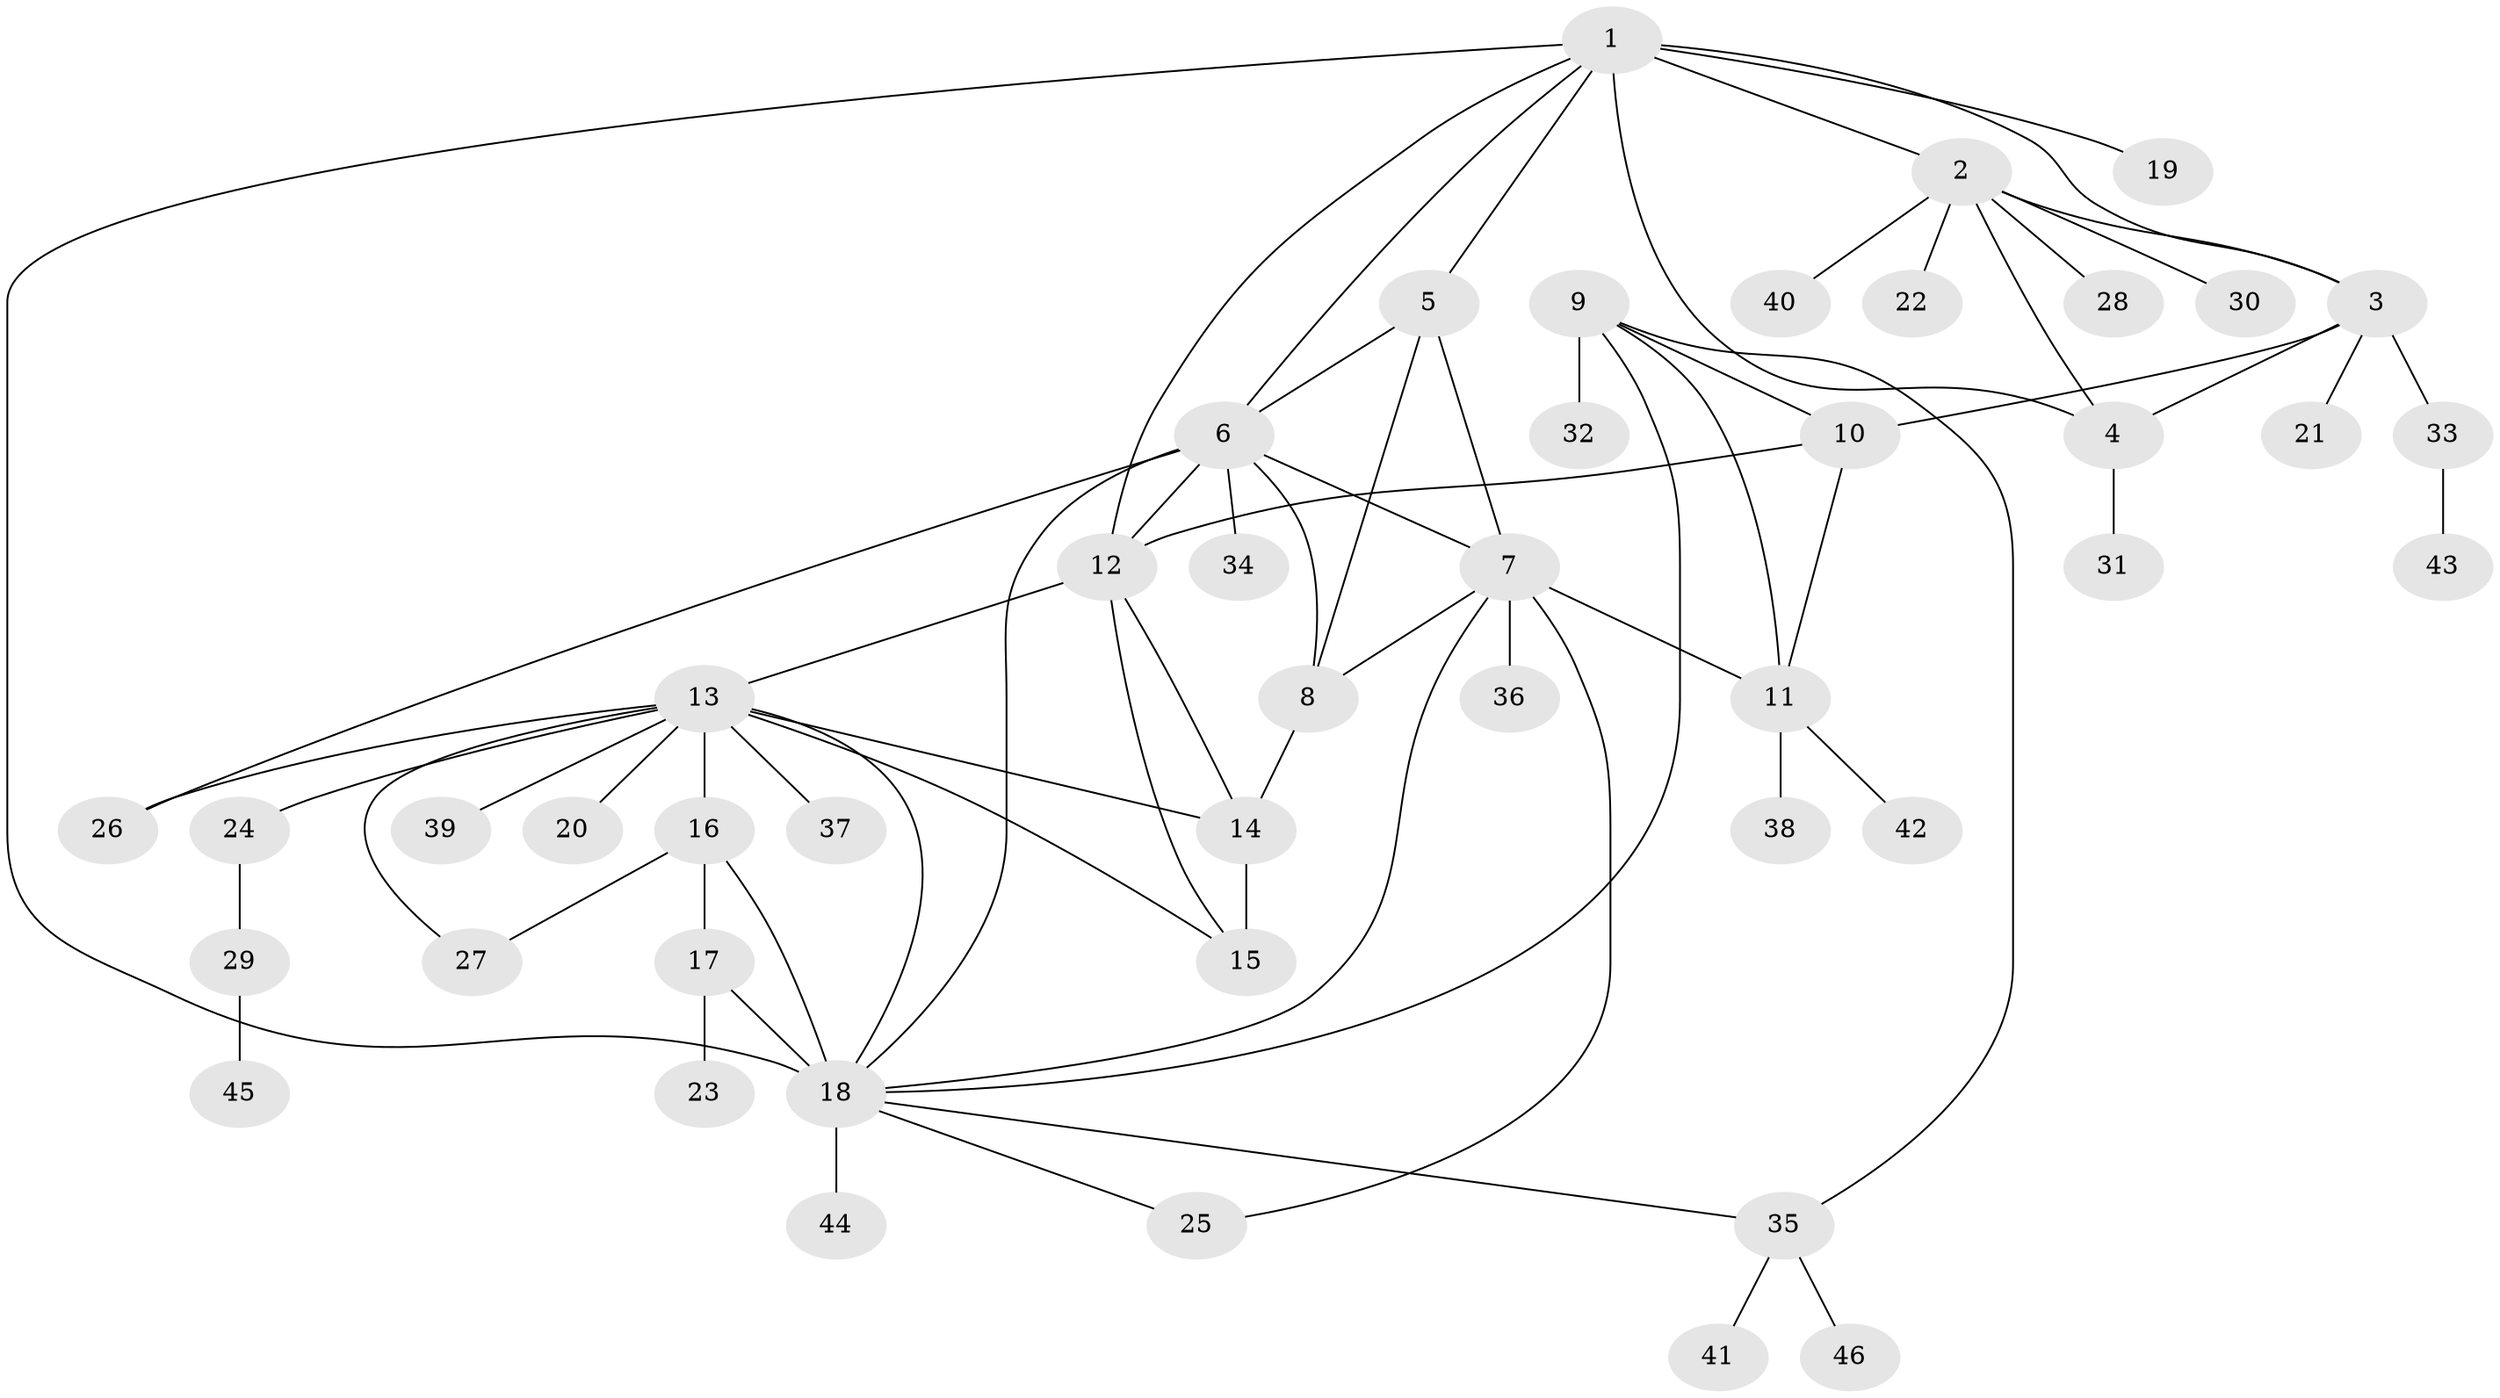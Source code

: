 // original degree distribution, {9: 0.02197802197802198, 8: 0.04395604395604396, 7: 0.03296703296703297, 5: 0.054945054945054944, 4: 0.01098901098901099, 11: 0.01098901098901099, 3: 0.06593406593406594, 6: 0.01098901098901099, 12: 0.01098901098901099, 10: 0.01098901098901099, 1: 0.5384615384615384, 2: 0.18681318681318682}
// Generated by graph-tools (version 1.1) at 2025/37/03/09/25 02:37:46]
// undirected, 46 vertices, 70 edges
graph export_dot {
graph [start="1"]
  node [color=gray90,style=filled];
  1;
  2;
  3;
  4;
  5;
  6;
  7;
  8;
  9;
  10;
  11;
  12;
  13;
  14;
  15;
  16;
  17;
  18;
  19;
  20;
  21;
  22;
  23;
  24;
  25;
  26;
  27;
  28;
  29;
  30;
  31;
  32;
  33;
  34;
  35;
  36;
  37;
  38;
  39;
  40;
  41;
  42;
  43;
  44;
  45;
  46;
  1 -- 2 [weight=1.0];
  1 -- 3 [weight=1.0];
  1 -- 4 [weight=1.0];
  1 -- 5 [weight=1.0];
  1 -- 6 [weight=1.0];
  1 -- 12 [weight=1.0];
  1 -- 18 [weight=1.0];
  1 -- 19 [weight=1.0];
  2 -- 3 [weight=1.0];
  2 -- 4 [weight=1.0];
  2 -- 22 [weight=1.0];
  2 -- 28 [weight=1.0];
  2 -- 30 [weight=1.0];
  2 -- 40 [weight=1.0];
  3 -- 4 [weight=1.0];
  3 -- 10 [weight=1.0];
  3 -- 21 [weight=1.0];
  3 -- 33 [weight=1.0];
  4 -- 31 [weight=1.0];
  5 -- 6 [weight=1.0];
  5 -- 7 [weight=1.0];
  5 -- 8 [weight=1.0];
  6 -- 7 [weight=1.0];
  6 -- 8 [weight=1.0];
  6 -- 12 [weight=1.0];
  6 -- 18 [weight=2.0];
  6 -- 26 [weight=2.0];
  6 -- 34 [weight=1.0];
  7 -- 8 [weight=1.0];
  7 -- 11 [weight=1.0];
  7 -- 18 [weight=1.0];
  7 -- 25 [weight=1.0];
  7 -- 36 [weight=2.0];
  8 -- 14 [weight=1.0];
  9 -- 10 [weight=2.0];
  9 -- 11 [weight=1.0];
  9 -- 18 [weight=1.0];
  9 -- 32 [weight=2.0];
  9 -- 35 [weight=1.0];
  10 -- 11 [weight=2.0];
  10 -- 12 [weight=1.0];
  11 -- 38 [weight=2.0];
  11 -- 42 [weight=1.0];
  12 -- 13 [weight=1.0];
  12 -- 14 [weight=1.0];
  12 -- 15 [weight=1.0];
  13 -- 14 [weight=1.0];
  13 -- 15 [weight=1.0];
  13 -- 16 [weight=1.0];
  13 -- 18 [weight=1.0];
  13 -- 20 [weight=1.0];
  13 -- 24 [weight=1.0];
  13 -- 26 [weight=1.0];
  13 -- 27 [weight=1.0];
  13 -- 37 [weight=1.0];
  13 -- 39 [weight=1.0];
  14 -- 15 [weight=4.0];
  16 -- 17 [weight=1.0];
  16 -- 18 [weight=6.0];
  16 -- 27 [weight=1.0];
  17 -- 18 [weight=2.0];
  17 -- 23 [weight=3.0];
  18 -- 25 [weight=1.0];
  18 -- 35 [weight=1.0];
  18 -- 44 [weight=1.0];
  24 -- 29 [weight=1.0];
  29 -- 45 [weight=1.0];
  33 -- 43 [weight=1.0];
  35 -- 41 [weight=1.0];
  35 -- 46 [weight=1.0];
}
